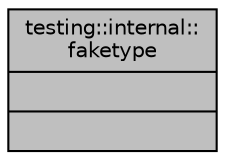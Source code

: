 digraph "testing::internal::faketype"
{
 // INTERACTIVE_SVG=YES
 // LATEX_PDF_SIZE
  edge [fontname="Helvetica",fontsize="10",labelfontname="Helvetica",labelfontsize="10"];
  node [fontname="Helvetica",fontsize="10",shape=record];
  Node1 [label="{testing::internal::\lfaketype\n||}",height=0.2,width=0.4,color="black", fillcolor="grey75", style="filled", fontcolor="black",tooltip=" "];
}
